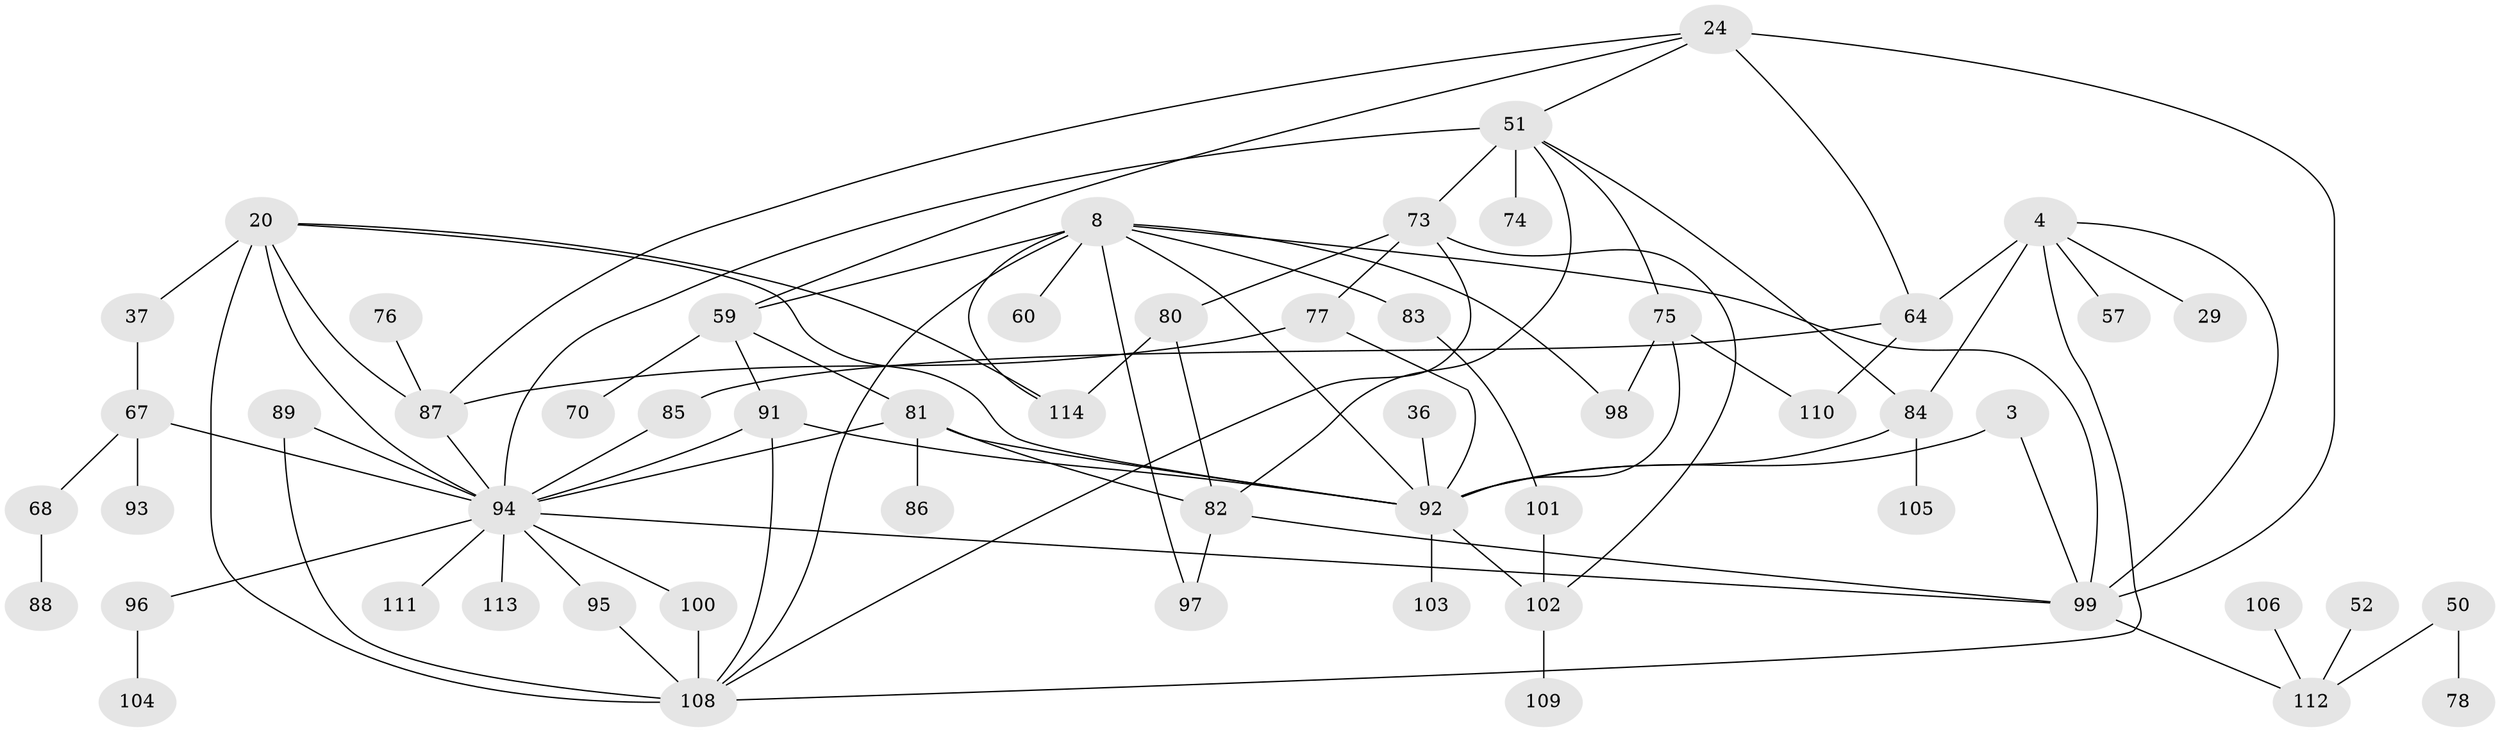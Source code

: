 // original degree distribution, {7: 0.017543859649122806, 4: 0.13157894736842105, 2: 0.2982456140350877, 5: 0.08771929824561403, 3: 0.21052631578947367, 10: 0.008771929824561403, 6: 0.03508771929824561, 1: 0.21052631578947367}
// Generated by graph-tools (version 1.1) at 2025/42/03/09/25 04:42:54]
// undirected, 57 vertices, 91 edges
graph export_dot {
graph [start="1"]
  node [color=gray90,style=filled];
  3;
  4;
  8 [super="+7"];
  20 [super="+19"];
  24 [super="+6"];
  29;
  36;
  37;
  50;
  51 [super="+40"];
  52;
  57;
  59 [super="+49+31"];
  60;
  64 [super="+58"];
  67;
  68;
  70;
  73 [super="+27"];
  74;
  75;
  76;
  77;
  78;
  80;
  81;
  82;
  83;
  84 [super="+71"];
  85;
  86;
  87 [super="+69+79"];
  88;
  89;
  91 [super="+54+65"];
  92 [super="+44+14+90"];
  93;
  94 [super="+62+72"];
  95 [super="+48"];
  96;
  97;
  98 [super="+32"];
  99 [super="+2+22+1"];
  100 [super="+66"];
  101;
  102;
  103;
  104;
  105;
  106;
  108 [super="+41+47+107"];
  109;
  110;
  111;
  112 [super="+21"];
  113;
  114 [super="+9+15"];
  3 -- 99;
  3 -- 92;
  4 -- 29;
  4 -- 57;
  4 -- 99;
  4 -- 108 [weight=2];
  4 -- 64;
  4 -- 84;
  8 -- 83;
  8 -- 97;
  8 -- 99;
  8 -- 60;
  8 -- 114 [weight=2];
  8 -- 98;
  8 -- 108;
  8 -- 92 [weight=2];
  8 -- 59;
  20 -- 37;
  20 -- 114 [weight=2];
  20 -- 108 [weight=3];
  20 -- 92;
  20 -- 94;
  20 -- 87;
  24 -- 51;
  24 -- 99 [weight=2];
  24 -- 64;
  24 -- 59;
  24 -- 87;
  36 -- 92;
  37 -- 67;
  50 -- 78;
  50 -- 112;
  51 -- 82;
  51 -- 75;
  51 -- 74 [weight=2];
  51 -- 73;
  51 -- 94 [weight=3];
  51 -- 84;
  52 -- 112;
  59 -- 81;
  59 -- 70;
  59 -- 91;
  64 -- 110;
  64 -- 85;
  67 -- 68;
  67 -- 93;
  67 -- 94;
  68 -- 88;
  73 -- 77;
  73 -- 80;
  73 -- 102;
  73 -- 108;
  75 -- 110;
  75 -- 98;
  75 -- 92;
  76 -- 87;
  77 -- 92;
  77 -- 87;
  80 -- 82;
  80 -- 114;
  81 -- 82;
  81 -- 86;
  81 -- 92;
  81 -- 94;
  82 -- 97;
  82 -- 99;
  83 -- 101;
  84 -- 92 [weight=2];
  84 -- 105;
  85 -- 94;
  87 -- 94;
  89 -- 108;
  89 -- 94;
  91 -- 108;
  91 -- 92;
  91 -- 94;
  92 -- 103;
  92 -- 102;
  94 -- 113;
  94 -- 111 [weight=2];
  94 -- 96;
  94 -- 99 [weight=2];
  94 -- 100;
  94 -- 95;
  95 -- 108;
  96 -- 104;
  99 -- 112;
  100 -- 108;
  101 -- 102;
  102 -- 109;
  106 -- 112;
}
